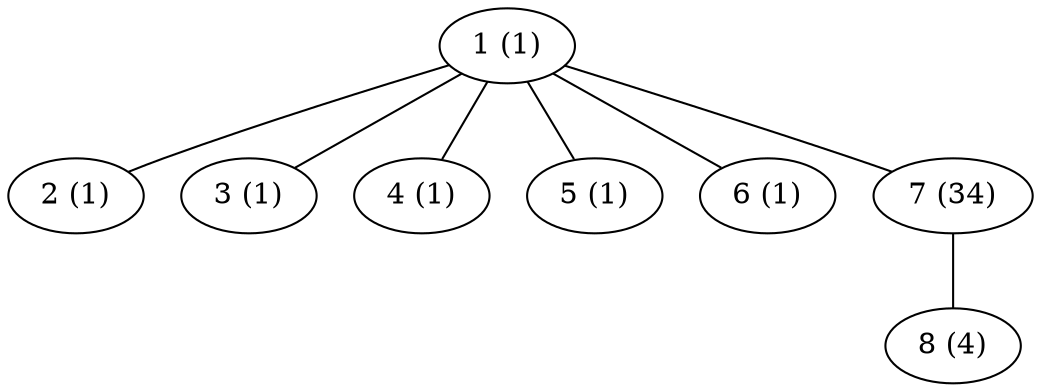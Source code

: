 graph SystemGraph {
	Node_1 [label="1 (1)"];
	Node_2 [label="2 (1)"];
	Node_3 [label="3 (1)"];
	Node_4 [label="4 (1)"];
	Node_5 [label="5 (1)"];
	Node_6 [label="6 (1)"];
	Node_7 [label="7 (34)"];
	Node_8 [label="8 (4)"];
	Node_1 -- Node_6;
	Node_1 -- Node_2;
	Node_1 -- Node_3;
	Node_1 -- Node_4;
	Node_1 -- Node_5;
	Node_1 -- Node_7;
	Node_7 -- Node_8;
}